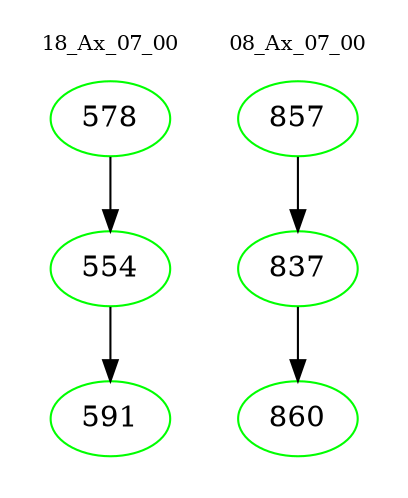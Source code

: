 digraph{
subgraph cluster_0 {
color = white
label = "18_Ax_07_00";
fontsize=10;
T0_578 [label="578", color="green"]
T0_578 -> T0_554 [color="black"]
T0_554 [label="554", color="green"]
T0_554 -> T0_591 [color="black"]
T0_591 [label="591", color="green"]
}
subgraph cluster_1 {
color = white
label = "08_Ax_07_00";
fontsize=10;
T1_857 [label="857", color="green"]
T1_857 -> T1_837 [color="black"]
T1_837 [label="837", color="green"]
T1_837 -> T1_860 [color="black"]
T1_860 [label="860", color="green"]
}
}
